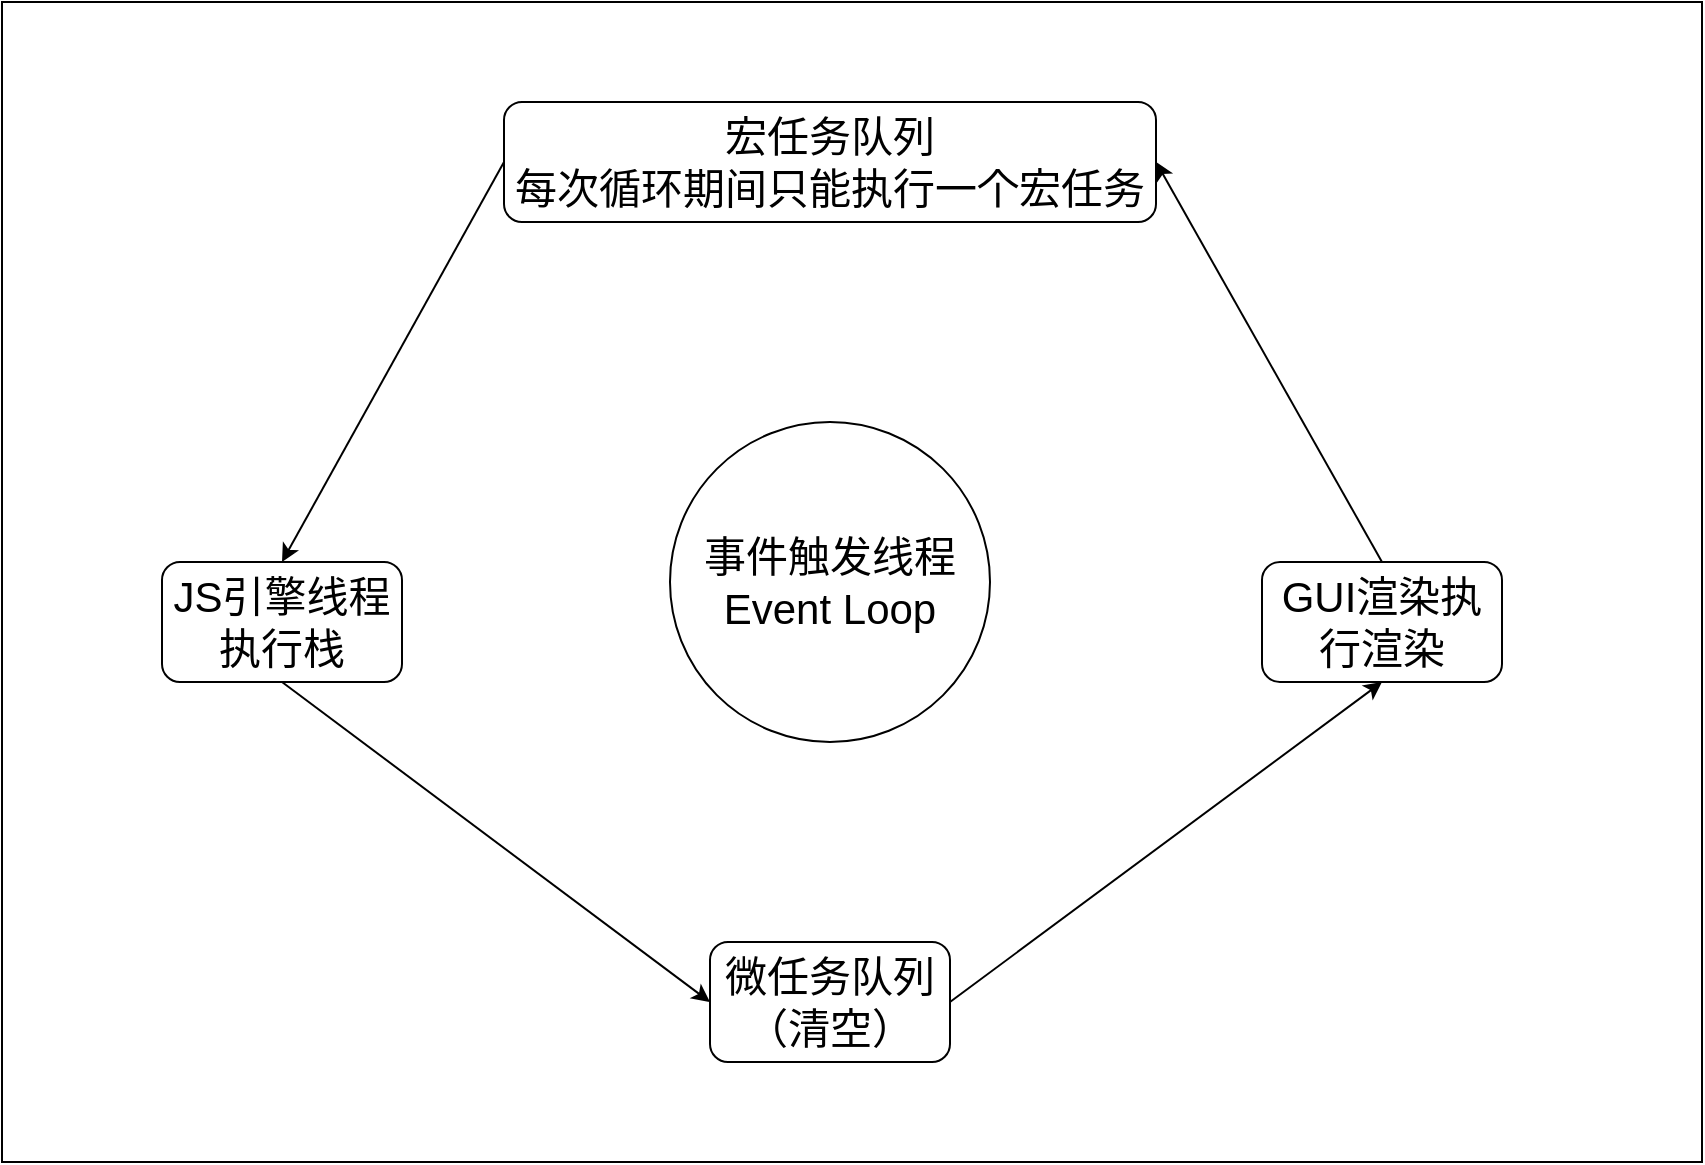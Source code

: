 <mxfile version="16.5.1" type="device"><diagram id="Y6DH406PcDHSqgpb-gte" name="第 1 页"><mxGraphModel dx="1933" dy="766" grid="1" gridSize="10" guides="1" tooltips="1" connect="1" arrows="1" fold="1" page="1" pageScale="1" pageWidth="827" pageHeight="1169" math="0" shadow="0"><root><mxCell id="0"/><mxCell id="1" parent="0"/><mxCell id="vGnEPMMnzd7Bg1tS4dI_-10" value="" style="rounded=0;whiteSpace=wrap;html=1;fontSize=21;" vertex="1" parent="1"><mxGeometry x="-60" y="10" width="850" height="580" as="geometry"/></mxCell><mxCell id="vGnEPMMnzd7Bg1tS4dI_-1" value="宏任务队列&lt;br&gt;每次循环期间只能执行一个宏任务" style="rounded=1;whiteSpace=wrap;html=1;fontSize=21;" vertex="1" parent="1"><mxGeometry x="191" y="60" width="326" height="60" as="geometry"/></mxCell><mxCell id="vGnEPMMnzd7Bg1tS4dI_-2" value="JS引擎线程执行栈" style="rounded=1;whiteSpace=wrap;html=1;fontSize=21;" vertex="1" parent="1"><mxGeometry x="20" y="290" width="120" height="60" as="geometry"/></mxCell><mxCell id="vGnEPMMnzd7Bg1tS4dI_-3" value="微任务队列（清空）" style="rounded=1;whiteSpace=wrap;html=1;fontSize=21;" vertex="1" parent="1"><mxGeometry x="294" y="480" width="120" height="60" as="geometry"/></mxCell><mxCell id="vGnEPMMnzd7Bg1tS4dI_-4" value="GUI渲染执行渲染" style="rounded=1;whiteSpace=wrap;html=1;fontSize=21;" vertex="1" parent="1"><mxGeometry x="570" y="290" width="120" height="60" as="geometry"/></mxCell><mxCell id="vGnEPMMnzd7Bg1tS4dI_-5" value="事件触发线程&lt;br&gt;Event Loop" style="ellipse;whiteSpace=wrap;html=1;aspect=fixed;fontSize=21;" vertex="1" parent="1"><mxGeometry x="274" y="220" width="160" height="160" as="geometry"/></mxCell><mxCell id="vGnEPMMnzd7Bg1tS4dI_-6" value="" style="endArrow=classic;html=1;rounded=0;fontSize=21;entryX=0.5;entryY=0;entryDx=0;entryDy=0;exitX=0;exitY=0.5;exitDx=0;exitDy=0;" edge="1" parent="1" source="vGnEPMMnzd7Bg1tS4dI_-1" target="vGnEPMMnzd7Bg1tS4dI_-2"><mxGeometry width="50" height="50" relative="1" as="geometry"><mxPoint x="294" y="90" as="sourcePoint"/><mxPoint x="344" y="40" as="targetPoint"/></mxGeometry></mxCell><mxCell id="vGnEPMMnzd7Bg1tS4dI_-7" value="" style="endArrow=classic;html=1;rounded=0;fontSize=21;entryX=0;entryY=0.5;entryDx=0;entryDy=0;exitX=0.5;exitY=1;exitDx=0;exitDy=0;" edge="1" parent="1" source="vGnEPMMnzd7Bg1tS4dI_-2" target="vGnEPMMnzd7Bg1tS4dI_-3"><mxGeometry width="50" height="50" relative="1" as="geometry"><mxPoint x="110" y="350" as="sourcePoint"/><mxPoint x="160" y="300" as="targetPoint"/></mxGeometry></mxCell><mxCell id="vGnEPMMnzd7Bg1tS4dI_-8" value="" style="endArrow=classic;html=1;rounded=0;fontSize=21;entryX=0.5;entryY=1;entryDx=0;entryDy=0;" edge="1" parent="1" target="vGnEPMMnzd7Bg1tS4dI_-4"><mxGeometry width="50" height="50" relative="1" as="geometry"><mxPoint x="414" y="510" as="sourcePoint"/><mxPoint x="464" y="460" as="targetPoint"/></mxGeometry></mxCell><mxCell id="vGnEPMMnzd7Bg1tS4dI_-9" value="" style="endArrow=classic;html=1;rounded=0;fontSize=21;entryX=1;entryY=0.5;entryDx=0;entryDy=0;" edge="1" parent="1" target="vGnEPMMnzd7Bg1tS4dI_-1"><mxGeometry width="50" height="50" relative="1" as="geometry"><mxPoint x="630" y="290" as="sourcePoint"/><mxPoint x="680" y="240" as="targetPoint"/></mxGeometry></mxCell></root></mxGraphModel></diagram></mxfile>